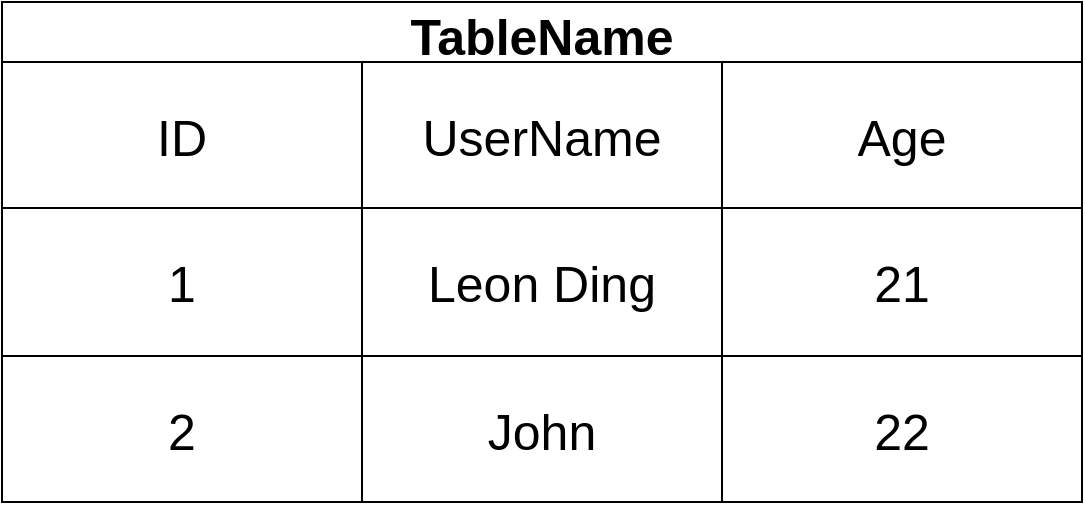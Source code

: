 <mxfile version="15.2.9" type="github">
  <diagram id="ibmIAs5vzxbRUl51puMs" name="第 1 页">
    <mxGraphModel dx="1186" dy="694" grid="1" gridSize="10" guides="1" tooltips="1" connect="1" arrows="1" fold="1" page="1" pageScale="1" pageWidth="827" pageHeight="1169" math="0" shadow="0">
      <root>
        <mxCell id="0" />
        <mxCell id="1" parent="0" />
        <mxCell id="jqp1k1TRhJ0zXttBkaYL-87" value="TableName" style="shape=table;startSize=30;container=1;collapsible=0;childLayout=tableLayout;fontStyle=1;align=center;pointerEvents=1;strokeWidth=1;fontSize=25;" parent="1" vertex="1">
          <mxGeometry x="150" y="180" width="540" height="250" as="geometry" />
        </mxCell>
        <mxCell id="jqp1k1TRhJ0zXttBkaYL-88" value="" style="shape=partialRectangle;html=1;whiteSpace=wrap;collapsible=0;dropTarget=0;pointerEvents=0;fillColor=none;top=0;left=0;bottom=0;right=0;points=[[0,0.5],[1,0.5]];portConstraint=eastwest;strokeWidth=1;fontSize=25;" parent="jqp1k1TRhJ0zXttBkaYL-87" vertex="1">
          <mxGeometry y="30" width="540" height="73" as="geometry" />
        </mxCell>
        <mxCell id="jqp1k1TRhJ0zXttBkaYL-89" value="&lt;font style=&quot;font-size: 25px;&quot;&gt;ID&lt;/font&gt;" style="shape=partialRectangle;html=1;whiteSpace=wrap;connectable=0;fillColor=none;top=0;left=0;bottom=0;right=0;overflow=hidden;pointerEvents=1;strokeWidth=1;fontSize=25;" parent="jqp1k1TRhJ0zXttBkaYL-88" vertex="1">
          <mxGeometry width="180" height="73" as="geometry">
            <mxRectangle width="180" height="73" as="alternateBounds" />
          </mxGeometry>
        </mxCell>
        <mxCell id="jqp1k1TRhJ0zXttBkaYL-90" value="UserName" style="shape=partialRectangle;html=1;whiteSpace=wrap;connectable=0;fillColor=none;top=0;left=0;bottom=0;right=0;overflow=hidden;pointerEvents=1;strokeWidth=1;fontSize=25;" parent="jqp1k1TRhJ0zXttBkaYL-88" vertex="1">
          <mxGeometry x="180" width="180" height="73" as="geometry">
            <mxRectangle width="180" height="73" as="alternateBounds" />
          </mxGeometry>
        </mxCell>
        <mxCell id="jqp1k1TRhJ0zXttBkaYL-91" value="Age" style="shape=partialRectangle;html=1;whiteSpace=wrap;connectable=0;fillColor=none;top=0;left=0;bottom=0;right=0;overflow=hidden;pointerEvents=1;strokeWidth=1;fontSize=25;" parent="jqp1k1TRhJ0zXttBkaYL-88" vertex="1">
          <mxGeometry x="360" width="180" height="73" as="geometry">
            <mxRectangle width="180" height="73" as="alternateBounds" />
          </mxGeometry>
        </mxCell>
        <mxCell id="jqp1k1TRhJ0zXttBkaYL-92" value="" style="shape=partialRectangle;html=1;whiteSpace=wrap;collapsible=0;dropTarget=0;pointerEvents=0;fillColor=none;top=0;left=0;bottom=0;right=0;points=[[0,0.5],[1,0.5]];portConstraint=eastwest;strokeWidth=1;fontSize=25;" parent="jqp1k1TRhJ0zXttBkaYL-87" vertex="1">
          <mxGeometry y="103" width="540" height="74" as="geometry" />
        </mxCell>
        <mxCell id="jqp1k1TRhJ0zXttBkaYL-93" value="&lt;font style=&quot;font-size: 25px;&quot;&gt;1&lt;/font&gt;" style="shape=partialRectangle;html=1;whiteSpace=wrap;connectable=0;fillColor=none;top=0;left=0;bottom=0;right=0;overflow=hidden;pointerEvents=1;strokeWidth=1;fontSize=25;" parent="jqp1k1TRhJ0zXttBkaYL-92" vertex="1">
          <mxGeometry width="180" height="74" as="geometry">
            <mxRectangle width="180" height="74" as="alternateBounds" />
          </mxGeometry>
        </mxCell>
        <mxCell id="jqp1k1TRhJ0zXttBkaYL-94" value="Leon Ding" style="shape=partialRectangle;html=1;whiteSpace=wrap;connectable=0;fillColor=none;top=0;left=0;bottom=0;right=0;overflow=hidden;pointerEvents=1;strokeWidth=1;fontSize=25;" parent="jqp1k1TRhJ0zXttBkaYL-92" vertex="1">
          <mxGeometry x="180" width="180" height="74" as="geometry">
            <mxRectangle width="180" height="74" as="alternateBounds" />
          </mxGeometry>
        </mxCell>
        <mxCell id="jqp1k1TRhJ0zXttBkaYL-95" value="21" style="shape=partialRectangle;html=1;whiteSpace=wrap;connectable=0;fillColor=none;top=0;left=0;bottom=0;right=0;overflow=hidden;pointerEvents=1;strokeWidth=1;fontSize=25;" parent="jqp1k1TRhJ0zXttBkaYL-92" vertex="1">
          <mxGeometry x="360" width="180" height="74" as="geometry">
            <mxRectangle width="180" height="74" as="alternateBounds" />
          </mxGeometry>
        </mxCell>
        <mxCell id="jqp1k1TRhJ0zXttBkaYL-96" value="" style="shape=partialRectangle;html=1;whiteSpace=wrap;collapsible=0;dropTarget=0;pointerEvents=0;fillColor=none;top=0;left=0;bottom=0;right=0;points=[[0,0.5],[1,0.5]];portConstraint=eastwest;strokeWidth=1;fontSize=25;" parent="jqp1k1TRhJ0zXttBkaYL-87" vertex="1">
          <mxGeometry y="177" width="540" height="73" as="geometry" />
        </mxCell>
        <mxCell id="jqp1k1TRhJ0zXttBkaYL-97" value="&lt;font style=&quot;font-size: 25px;&quot;&gt;2&lt;/font&gt;" style="shape=partialRectangle;html=1;whiteSpace=wrap;connectable=0;fillColor=none;top=0;left=0;bottom=0;right=0;overflow=hidden;pointerEvents=1;strokeWidth=1;fontSize=25;" parent="jqp1k1TRhJ0zXttBkaYL-96" vertex="1">
          <mxGeometry width="180" height="73" as="geometry">
            <mxRectangle width="180" height="73" as="alternateBounds" />
          </mxGeometry>
        </mxCell>
        <mxCell id="jqp1k1TRhJ0zXttBkaYL-98" value="John" style="shape=partialRectangle;html=1;whiteSpace=wrap;connectable=0;fillColor=none;top=0;left=0;bottom=0;right=0;overflow=hidden;pointerEvents=1;strokeWidth=1;fontSize=25;" parent="jqp1k1TRhJ0zXttBkaYL-96" vertex="1">
          <mxGeometry x="180" width="180" height="73" as="geometry">
            <mxRectangle width="180" height="73" as="alternateBounds" />
          </mxGeometry>
        </mxCell>
        <mxCell id="jqp1k1TRhJ0zXttBkaYL-99" value="22" style="shape=partialRectangle;html=1;whiteSpace=wrap;connectable=0;fillColor=none;top=0;left=0;bottom=0;right=0;overflow=hidden;pointerEvents=1;strokeWidth=1;fontSize=25;" parent="jqp1k1TRhJ0zXttBkaYL-96" vertex="1">
          <mxGeometry x="360" width="180" height="73" as="geometry">
            <mxRectangle width="180" height="73" as="alternateBounds" />
          </mxGeometry>
        </mxCell>
      </root>
    </mxGraphModel>
  </diagram>
</mxfile>
